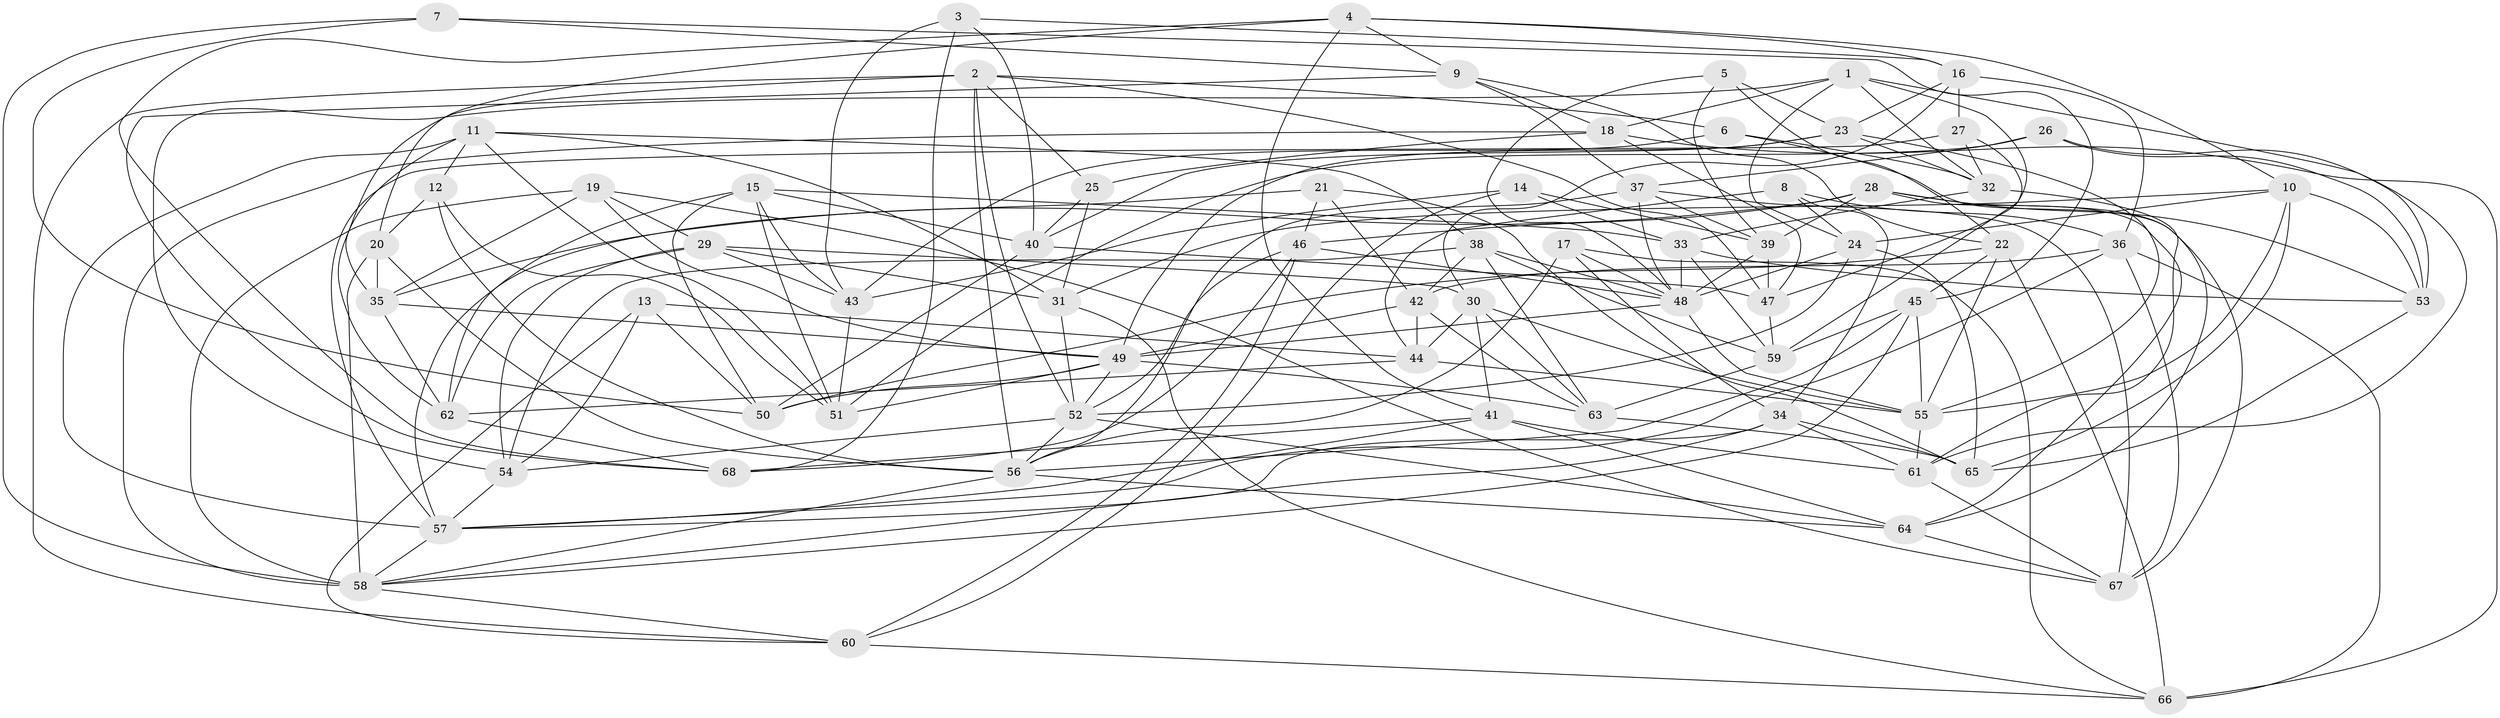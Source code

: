 // original degree distribution, {4: 1.0}
// Generated by graph-tools (version 1.1) at 2025/50/03/09/25 03:50:56]
// undirected, 68 vertices, 200 edges
graph export_dot {
graph [start="1"]
  node [color=gray90,style=filled];
  1;
  2;
  3;
  4;
  5;
  6;
  7;
  8;
  9;
  10;
  11;
  12;
  13;
  14;
  15;
  16;
  17;
  18;
  19;
  20;
  21;
  22;
  23;
  24;
  25;
  26;
  27;
  28;
  29;
  30;
  31;
  32;
  33;
  34;
  35;
  36;
  37;
  38;
  39;
  40;
  41;
  42;
  43;
  44;
  45;
  46;
  47;
  48;
  49;
  50;
  51;
  52;
  53;
  54;
  55;
  56;
  57;
  58;
  59;
  60;
  61;
  62;
  63;
  64;
  65;
  66;
  67;
  68;
  1 -- 18 [weight=1.0];
  1 -- 24 [weight=1.0];
  1 -- 32 [weight=1.0];
  1 -- 47 [weight=1.0];
  1 -- 53 [weight=1.0];
  1 -- 54 [weight=1.0];
  2 -- 6 [weight=1.0];
  2 -- 25 [weight=1.0];
  2 -- 35 [weight=1.0];
  2 -- 47 [weight=1.0];
  2 -- 52 [weight=2.0];
  2 -- 56 [weight=1.0];
  2 -- 60 [weight=1.0];
  3 -- 16 [weight=1.0];
  3 -- 40 [weight=1.0];
  3 -- 43 [weight=1.0];
  3 -- 68 [weight=1.0];
  4 -- 9 [weight=1.0];
  4 -- 10 [weight=1.0];
  4 -- 16 [weight=1.0];
  4 -- 20 [weight=1.0];
  4 -- 41 [weight=1.0];
  4 -- 68 [weight=1.0];
  5 -- 22 [weight=1.0];
  5 -- 23 [weight=1.0];
  5 -- 39 [weight=1.0];
  5 -- 48 [weight=1.0];
  6 -- 32 [weight=1.0];
  6 -- 43 [weight=1.0];
  6 -- 64 [weight=1.0];
  7 -- 9 [weight=1.0];
  7 -- 45 [weight=1.0];
  7 -- 50 [weight=1.0];
  7 -- 58 [weight=1.0];
  8 -- 24 [weight=1.0];
  8 -- 34 [weight=1.0];
  8 -- 36 [weight=1.0];
  8 -- 44 [weight=1.0];
  9 -- 18 [weight=1.0];
  9 -- 22 [weight=1.0];
  9 -- 37 [weight=1.0];
  9 -- 68 [weight=1.0];
  10 -- 24 [weight=1.0];
  10 -- 31 [weight=1.0];
  10 -- 53 [weight=1.0];
  10 -- 55 [weight=1.0];
  10 -- 65 [weight=1.0];
  11 -- 12 [weight=1.0];
  11 -- 31 [weight=1.0];
  11 -- 38 [weight=1.0];
  11 -- 51 [weight=1.0];
  11 -- 57 [weight=1.0];
  11 -- 62 [weight=1.0];
  12 -- 20 [weight=1.0];
  12 -- 51 [weight=1.0];
  12 -- 56 [weight=1.0];
  13 -- 44 [weight=1.0];
  13 -- 50 [weight=1.0];
  13 -- 54 [weight=1.0];
  13 -- 60 [weight=1.0];
  14 -- 33 [weight=1.0];
  14 -- 39 [weight=1.0];
  14 -- 43 [weight=1.0];
  14 -- 60 [weight=1.0];
  15 -- 33 [weight=1.0];
  15 -- 40 [weight=1.0];
  15 -- 43 [weight=1.0];
  15 -- 50 [weight=1.0];
  15 -- 51 [weight=1.0];
  15 -- 62 [weight=1.0];
  16 -- 23 [weight=1.0];
  16 -- 27 [weight=1.0];
  16 -- 30 [weight=1.0];
  16 -- 36 [weight=1.0];
  17 -- 34 [weight=1.0];
  17 -- 48 [weight=1.0];
  17 -- 56 [weight=1.0];
  17 -- 66 [weight=1.0];
  18 -- 25 [weight=1.0];
  18 -- 47 [weight=1.0];
  18 -- 58 [weight=1.0];
  18 -- 66 [weight=1.0];
  19 -- 29 [weight=1.0];
  19 -- 35 [weight=1.0];
  19 -- 49 [weight=1.0];
  19 -- 58 [weight=2.0];
  19 -- 67 [weight=1.0];
  20 -- 35 [weight=1.0];
  20 -- 56 [weight=2.0];
  20 -- 58 [weight=1.0];
  21 -- 42 [weight=1.0];
  21 -- 46 [weight=1.0];
  21 -- 57 [weight=1.0];
  21 -- 65 [weight=1.0];
  22 -- 45 [weight=1.0];
  22 -- 50 [weight=1.0];
  22 -- 55 [weight=1.0];
  22 -- 66 [weight=1.0];
  23 -- 32 [weight=1.0];
  23 -- 40 [weight=1.0];
  23 -- 49 [weight=1.0];
  23 -- 55 [weight=1.0];
  24 -- 48 [weight=1.0];
  24 -- 52 [weight=1.0];
  24 -- 65 [weight=1.0];
  25 -- 31 [weight=1.0];
  25 -- 40 [weight=1.0];
  26 -- 37 [weight=1.0];
  26 -- 51 [weight=1.0];
  26 -- 53 [weight=1.0];
  26 -- 61 [weight=1.0];
  27 -- 32 [weight=1.0];
  27 -- 57 [weight=1.0];
  27 -- 59 [weight=1.0];
  28 -- 35 [weight=1.0];
  28 -- 39 [weight=1.0];
  28 -- 46 [weight=1.0];
  28 -- 53 [weight=1.0];
  28 -- 64 [weight=1.0];
  28 -- 67 [weight=1.0];
  29 -- 30 [weight=1.0];
  29 -- 31 [weight=1.0];
  29 -- 43 [weight=1.0];
  29 -- 54 [weight=1.0];
  29 -- 62 [weight=1.0];
  30 -- 41 [weight=1.0];
  30 -- 44 [weight=1.0];
  30 -- 55 [weight=1.0];
  30 -- 63 [weight=1.0];
  31 -- 52 [weight=1.0];
  31 -- 66 [weight=1.0];
  32 -- 33 [weight=1.0];
  32 -- 61 [weight=1.0];
  33 -- 48 [weight=1.0];
  33 -- 53 [weight=1.0];
  33 -- 59 [weight=1.0];
  34 -- 57 [weight=1.0];
  34 -- 58 [weight=1.0];
  34 -- 61 [weight=1.0];
  34 -- 65 [weight=1.0];
  35 -- 49 [weight=1.0];
  35 -- 62 [weight=1.0];
  36 -- 42 [weight=1.0];
  36 -- 57 [weight=1.0];
  36 -- 66 [weight=1.0];
  36 -- 67 [weight=1.0];
  37 -- 39 [weight=1.0];
  37 -- 48 [weight=1.0];
  37 -- 56 [weight=1.0];
  37 -- 67 [weight=1.0];
  38 -- 42 [weight=1.0];
  38 -- 48 [weight=1.0];
  38 -- 54 [weight=1.0];
  38 -- 59 [weight=1.0];
  38 -- 63 [weight=1.0];
  39 -- 47 [weight=1.0];
  39 -- 48 [weight=1.0];
  40 -- 47 [weight=1.0];
  40 -- 50 [weight=1.0];
  41 -- 57 [weight=1.0];
  41 -- 61 [weight=1.0];
  41 -- 64 [weight=1.0];
  41 -- 68 [weight=1.0];
  42 -- 44 [weight=1.0];
  42 -- 49 [weight=1.0];
  42 -- 63 [weight=1.0];
  43 -- 51 [weight=1.0];
  44 -- 55 [weight=1.0];
  44 -- 62 [weight=1.0];
  45 -- 55 [weight=1.0];
  45 -- 56 [weight=1.0];
  45 -- 58 [weight=1.0];
  45 -- 59 [weight=1.0];
  46 -- 48 [weight=1.0];
  46 -- 52 [weight=1.0];
  46 -- 60 [weight=1.0];
  46 -- 68 [weight=1.0];
  47 -- 59 [weight=1.0];
  48 -- 49 [weight=1.0];
  48 -- 55 [weight=1.0];
  49 -- 50 [weight=1.0];
  49 -- 51 [weight=1.0];
  49 -- 52 [weight=2.0];
  49 -- 63 [weight=1.0];
  52 -- 54 [weight=1.0];
  52 -- 56 [weight=1.0];
  52 -- 64 [weight=1.0];
  53 -- 65 [weight=1.0];
  54 -- 57 [weight=1.0];
  55 -- 61 [weight=1.0];
  56 -- 58 [weight=1.0];
  56 -- 64 [weight=1.0];
  57 -- 58 [weight=1.0];
  58 -- 60 [weight=1.0];
  59 -- 63 [weight=1.0];
  60 -- 66 [weight=1.0];
  61 -- 67 [weight=1.0];
  62 -- 68 [weight=1.0];
  63 -- 65 [weight=1.0];
  64 -- 67 [weight=1.0];
}
